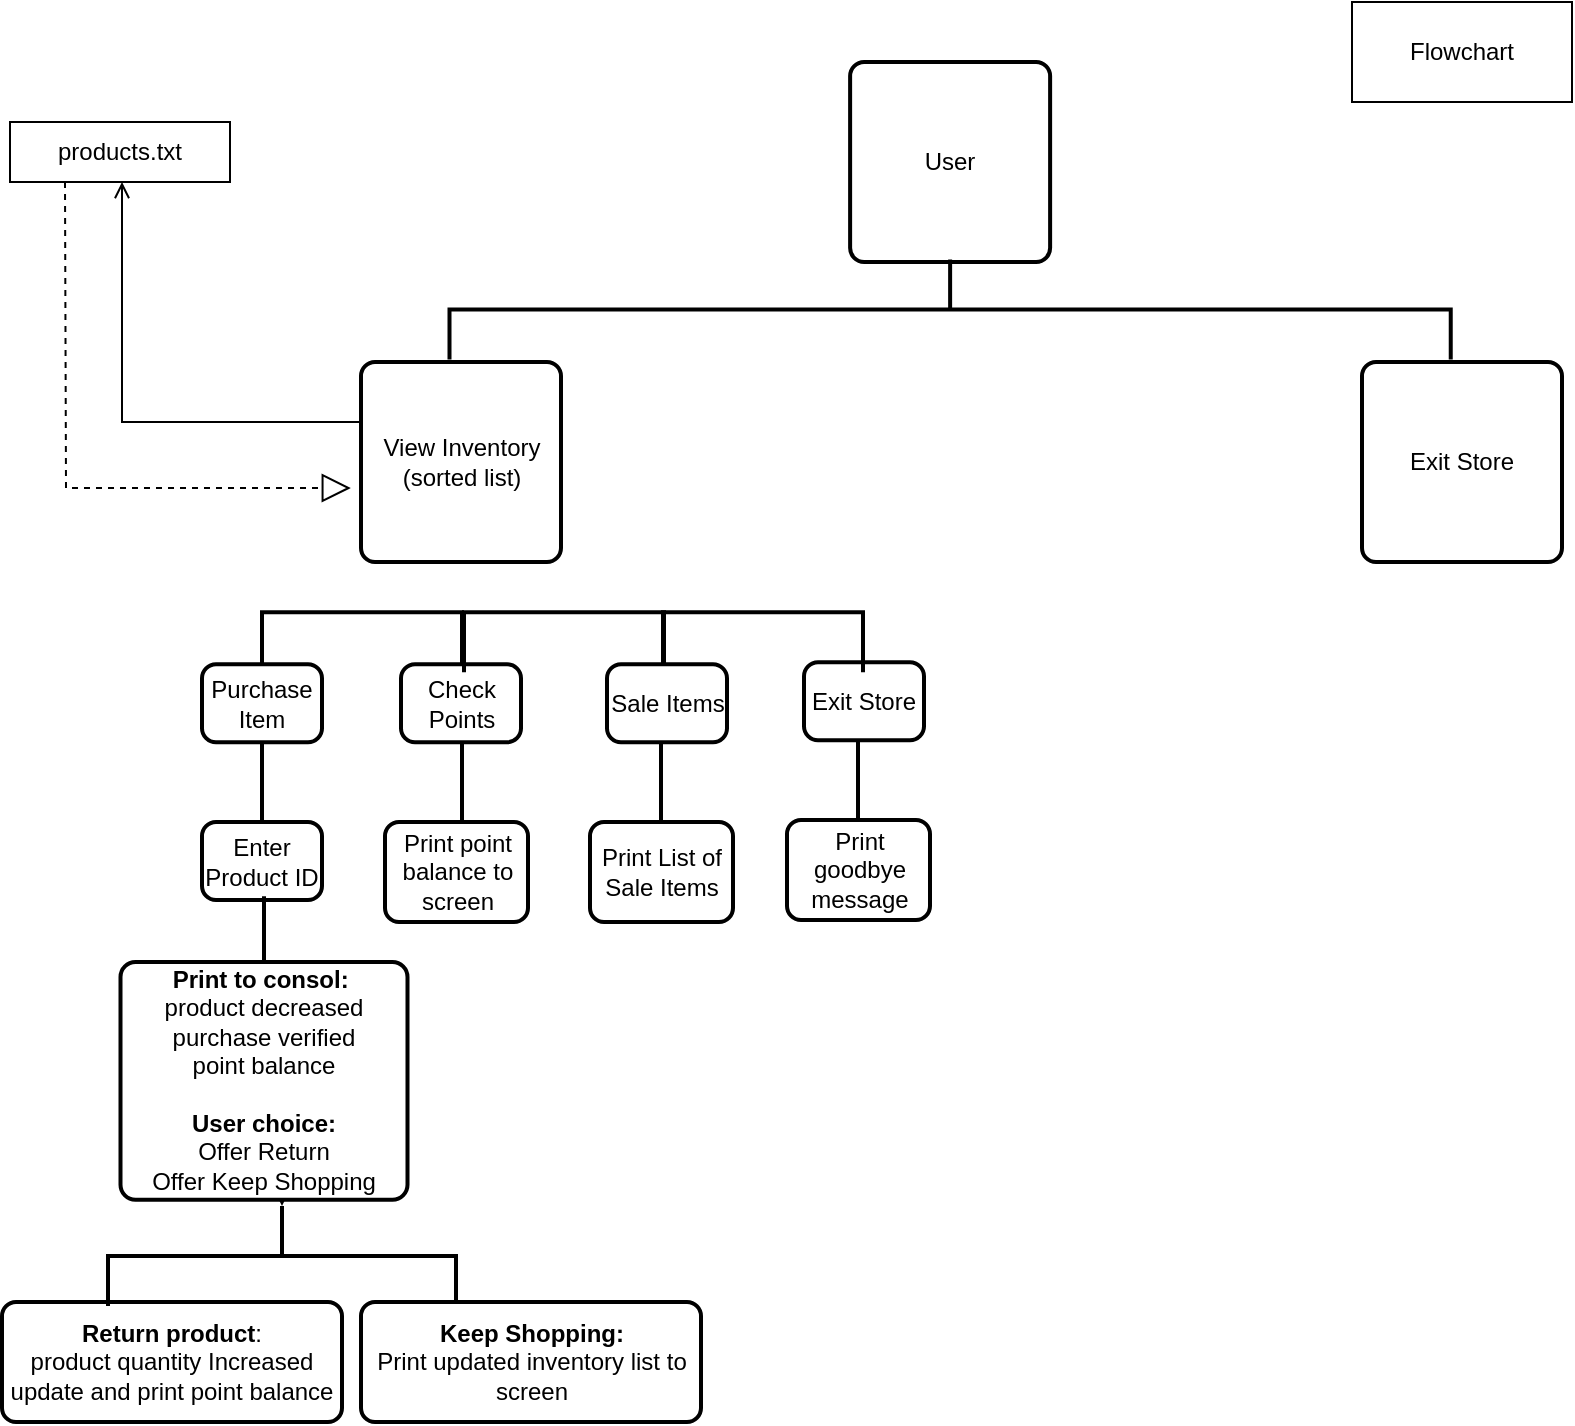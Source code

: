 <mxfile version="24.7.5">
  <diagram name="Page-1" id="WlKqV_JNCA_5U815uuTf">
    <mxGraphModel dx="1276" dy="678" grid="1" gridSize="10" guides="1" tooltips="1" connect="1" arrows="1" fold="1" page="1" pageScale="1" pageWidth="850" pageHeight="1100" math="0" shadow="0">
      <root>
        <mxCell id="0" />
        <mxCell id="1" parent="0" />
        <mxCell id="-ytK82yWHoJwxgJhQhnP-1" value="User" style="rounded=1;whiteSpace=wrap;html=1;absoluteArcSize=1;arcSize=14;strokeWidth=2;" parent="1" vertex="1">
          <mxGeometry x="444.06" y="50" width="100" height="100" as="geometry" />
        </mxCell>
        <mxCell id="-ytK82yWHoJwxgJhQhnP-2" value="" style="strokeWidth=2;html=1;shape=mxgraph.flowchart.annotation_2;align=left;labelPosition=right;pointerEvents=1;rotation=90;" parent="1" vertex="1">
          <mxGeometry x="469.06" y="-76.56" width="50" height="500.62" as="geometry" />
        </mxCell>
        <mxCell id="-ytK82yWHoJwxgJhQhnP-4" value="Exit Store" style="rounded=1;whiteSpace=wrap;html=1;absoluteArcSize=1;arcSize=14;strokeWidth=2;" parent="1" vertex="1">
          <mxGeometry x="700" y="200" width="100" height="100" as="geometry" />
        </mxCell>
        <mxCell id="-ytK82yWHoJwxgJhQhnP-5" value="View Inventory&lt;div&gt;(sorted list)&lt;/div&gt;" style="rounded=1;whiteSpace=wrap;html=1;absoluteArcSize=1;arcSize=14;strokeWidth=2;" parent="1" vertex="1">
          <mxGeometry x="199.5" y="200" width="100" height="100" as="geometry" />
        </mxCell>
        <mxCell id="-ytK82yWHoJwxgJhQhnP-11" value="" style="strokeWidth=2;html=1;shape=mxgraph.flowchart.annotation_1;align=left;pointerEvents=1;rotation=90;" parent="1" vertex="1">
          <mxGeometry x="185" y="290.13" width="30" height="100" as="geometry" />
        </mxCell>
        <mxCell id="-ytK82yWHoJwxgJhQhnP-12" value="Exit Store" style="rounded=1;whiteSpace=wrap;html=1;absoluteArcSize=1;arcSize=14;strokeWidth=2;" parent="1" vertex="1">
          <mxGeometry x="421" y="350.13" width="60" height="39" as="geometry" />
        </mxCell>
        <mxCell id="-ytK82yWHoJwxgJhQhnP-13" value="Check Points" style="rounded=1;whiteSpace=wrap;html=1;absoluteArcSize=1;arcSize=14;strokeWidth=2;" parent="1" vertex="1">
          <mxGeometry x="219.5" y="351.13" width="60" height="39" as="geometry" />
        </mxCell>
        <mxCell id="-ytK82yWHoJwxgJhQhnP-14" value="Purchase Item" style="rounded=1;whiteSpace=wrap;html=1;absoluteArcSize=1;arcSize=14;strokeWidth=2;" parent="1" vertex="1">
          <mxGeometry x="120" y="351.13" width="60" height="39" as="geometry" />
        </mxCell>
        <mxCell id="-ytK82yWHoJwxgJhQhnP-16" value="" style="line;strokeWidth=2;direction=south;html=1;" parent="1" vertex="1">
          <mxGeometry x="145" y="390.13" width="10" height="50" as="geometry" />
        </mxCell>
        <mxCell id="-ytK82yWHoJwxgJhQhnP-17" value="Enter Product ID" style="rounded=1;whiteSpace=wrap;html=1;absoluteArcSize=1;arcSize=14;strokeWidth=2;" parent="1" vertex="1">
          <mxGeometry x="120" y="430" width="60" height="39" as="geometry" />
        </mxCell>
        <mxCell id="-ytK82yWHoJwxgJhQhnP-28" value="" style="edgeStyle=orthogonalEdgeStyle;rounded=0;orthogonalLoop=1;jettySize=auto;html=1;" parent="1" source="-ytK82yWHoJwxgJhQhnP-18" target="-ytK82yWHoJwxgJhQhnP-26" edge="1">
          <mxGeometry relative="1" as="geometry" />
        </mxCell>
        <mxCell id="-ytK82yWHoJwxgJhQhnP-18" value="" style="line;strokeWidth=2;direction=south;html=1;" parent="1" vertex="1">
          <mxGeometry x="146" y="467.13" width="10" height="50" as="geometry" />
        </mxCell>
        <mxCell id="-ytK82yWHoJwxgJhQhnP-19" value="&lt;b&gt;Print to consol:&amp;nbsp;&lt;/b&gt;&lt;div&gt;product decreased&lt;/div&gt;&lt;div&gt;purchase verified&lt;/div&gt;&lt;div&gt;point balance&lt;/div&gt;&lt;div&gt;&lt;br&gt;&lt;/div&gt;&lt;div&gt;&lt;b&gt;User choice:&lt;/b&gt;&lt;/div&gt;&lt;div&gt;Offer Return&lt;/div&gt;&lt;div&gt;Offer Keep Shopping&lt;/div&gt;" style="rounded=1;whiteSpace=wrap;html=1;absoluteArcSize=1;arcSize=15;strokeWidth=2;" parent="1" vertex="1">
          <mxGeometry x="79.25" y="500" width="143.5" height="118.87" as="geometry" />
        </mxCell>
        <mxCell id="-ytK82yWHoJwxgJhQhnP-23" value="&lt;b&gt;Return product&lt;/b&gt;:&lt;div&gt;product quantity Increased&lt;/div&gt;&lt;div&gt;update and print point balance&lt;/div&gt;" style="rounded=1;whiteSpace=wrap;html=1;absoluteArcSize=1;arcSize=14;strokeWidth=2;" parent="1" vertex="1">
          <mxGeometry x="20" y="670" width="170" height="60" as="geometry" />
        </mxCell>
        <mxCell id="-ytK82yWHoJwxgJhQhnP-26" value="" style="strokeWidth=2;html=1;shape=mxgraph.flowchart.annotation_2;align=left;labelPosition=right;pointerEvents=1;rotation=90;" parent="1" vertex="1">
          <mxGeometry x="135" y="560" width="50" height="174" as="geometry" />
        </mxCell>
        <mxCell id="-ytK82yWHoJwxgJhQhnP-29" value="&lt;div&gt;&lt;b&gt;Keep Shopping:&lt;/b&gt;&lt;/div&gt;&lt;div&gt;Print updated inventory list to screen&lt;/div&gt;" style="rounded=1;whiteSpace=wrap;html=1;absoluteArcSize=1;arcSize=14;strokeWidth=2;" parent="1" vertex="1">
          <mxGeometry x="199.5" y="670" width="170" height="60" as="geometry" />
        </mxCell>
        <mxCell id="-ytK82yWHoJwxgJhQhnP-31" value="" style="line;strokeWidth=2;direction=south;html=1;" parent="1" vertex="1">
          <mxGeometry x="245" y="390.13" width="10" height="50" as="geometry" />
        </mxCell>
        <mxCell id="-ytK82yWHoJwxgJhQhnP-32" value="Print point balance to screen" style="rounded=1;whiteSpace=wrap;html=1;absoluteArcSize=1;arcSize=14;strokeWidth=2;" parent="1" vertex="1">
          <mxGeometry x="211.5" y="430" width="71.5" height="50" as="geometry" />
        </mxCell>
        <mxCell id="-ytK82yWHoJwxgJhQhnP-33" value="" style="line;strokeWidth=2;direction=south;html=1;" parent="1" vertex="1">
          <mxGeometry x="443" y="389.13" width="10" height="50" as="geometry" />
        </mxCell>
        <mxCell id="-ytK82yWHoJwxgJhQhnP-34" value="Print goodbye message" style="rounded=1;whiteSpace=wrap;html=1;absoluteArcSize=1;arcSize=14;strokeWidth=2;" parent="1" vertex="1">
          <mxGeometry x="412.5" y="429" width="71.5" height="50" as="geometry" />
        </mxCell>
        <mxCell id="conJx5qznhiJc5SPVuiY-1" value="" style="strokeWidth=2;html=1;shape=mxgraph.flowchart.annotation_1;align=left;pointerEvents=1;rotation=90;" parent="1" vertex="1">
          <mxGeometry x="286" y="290.13" width="30" height="100" as="geometry" />
        </mxCell>
        <mxCell id="conJx5qznhiJc5SPVuiY-2" value="" style="strokeWidth=2;html=1;shape=mxgraph.flowchart.annotation_1;align=left;pointerEvents=1;rotation=90;" parent="1" vertex="1">
          <mxGeometry x="385.5" y="290.13" width="30" height="100" as="geometry" />
        </mxCell>
        <mxCell id="conJx5qznhiJc5SPVuiY-3" value="Sale Items" style="rounded=1;whiteSpace=wrap;html=1;absoluteArcSize=1;arcSize=14;strokeWidth=2;" parent="1" vertex="1">
          <mxGeometry x="322.5" y="351.13" width="60" height="39" as="geometry" />
        </mxCell>
        <mxCell id="conJx5qznhiJc5SPVuiY-4" value="" style="line;strokeWidth=2;direction=south;html=1;" parent="1" vertex="1">
          <mxGeometry x="344.5" y="390.13" width="10" height="50" as="geometry" />
        </mxCell>
        <mxCell id="conJx5qznhiJc5SPVuiY-5" value="Print List of Sale Items" style="rounded=1;whiteSpace=wrap;html=1;absoluteArcSize=1;arcSize=14;strokeWidth=2;" parent="1" vertex="1">
          <mxGeometry x="314" y="430" width="71.5" height="50" as="geometry" />
        </mxCell>
        <mxCell id="conJx5qznhiJc5SPVuiY-6" value="Flowchart" style="html=1;whiteSpace=wrap;" parent="1" vertex="1">
          <mxGeometry x="695" y="20" width="110" height="50" as="geometry" />
        </mxCell>
        <mxCell id="0S7iOmxlG4Dm0HOt8Lrw-3" value="" style="endArrow=open;endFill=1;html=1;rounded=0;" edge="1" parent="1">
          <mxGeometry width="160" relative="1" as="geometry">
            <mxPoint x="199.5" y="230" as="sourcePoint" />
            <mxPoint x="80" y="110" as="targetPoint" />
            <Array as="points">
              <mxPoint x="80" y="230" />
            </Array>
          </mxGeometry>
        </mxCell>
        <mxCell id="0S7iOmxlG4Dm0HOt8Lrw-4" value="products.txt" style="html=1;align=center;verticalAlign=middle;dashed=0;whiteSpace=wrap;" vertex="1" parent="1">
          <mxGeometry x="24" y="80" width="110" height="30" as="geometry" />
        </mxCell>
        <mxCell id="0S7iOmxlG4Dm0HOt8Lrw-7" value="" style="endArrow=block;dashed=1;endFill=0;endSize=12;html=1;rounded=0;entryX=-0.051;entryY=0.63;entryDx=0;entryDy=0;entryPerimeter=0;" edge="1" parent="1" target="-ytK82yWHoJwxgJhQhnP-5">
          <mxGeometry width="160" relative="1" as="geometry">
            <mxPoint x="51.5" y="110" as="sourcePoint" />
            <mxPoint x="211.5" y="110" as="targetPoint" />
            <Array as="points">
              <mxPoint x="52" y="263" />
            </Array>
          </mxGeometry>
        </mxCell>
      </root>
    </mxGraphModel>
  </diagram>
</mxfile>
